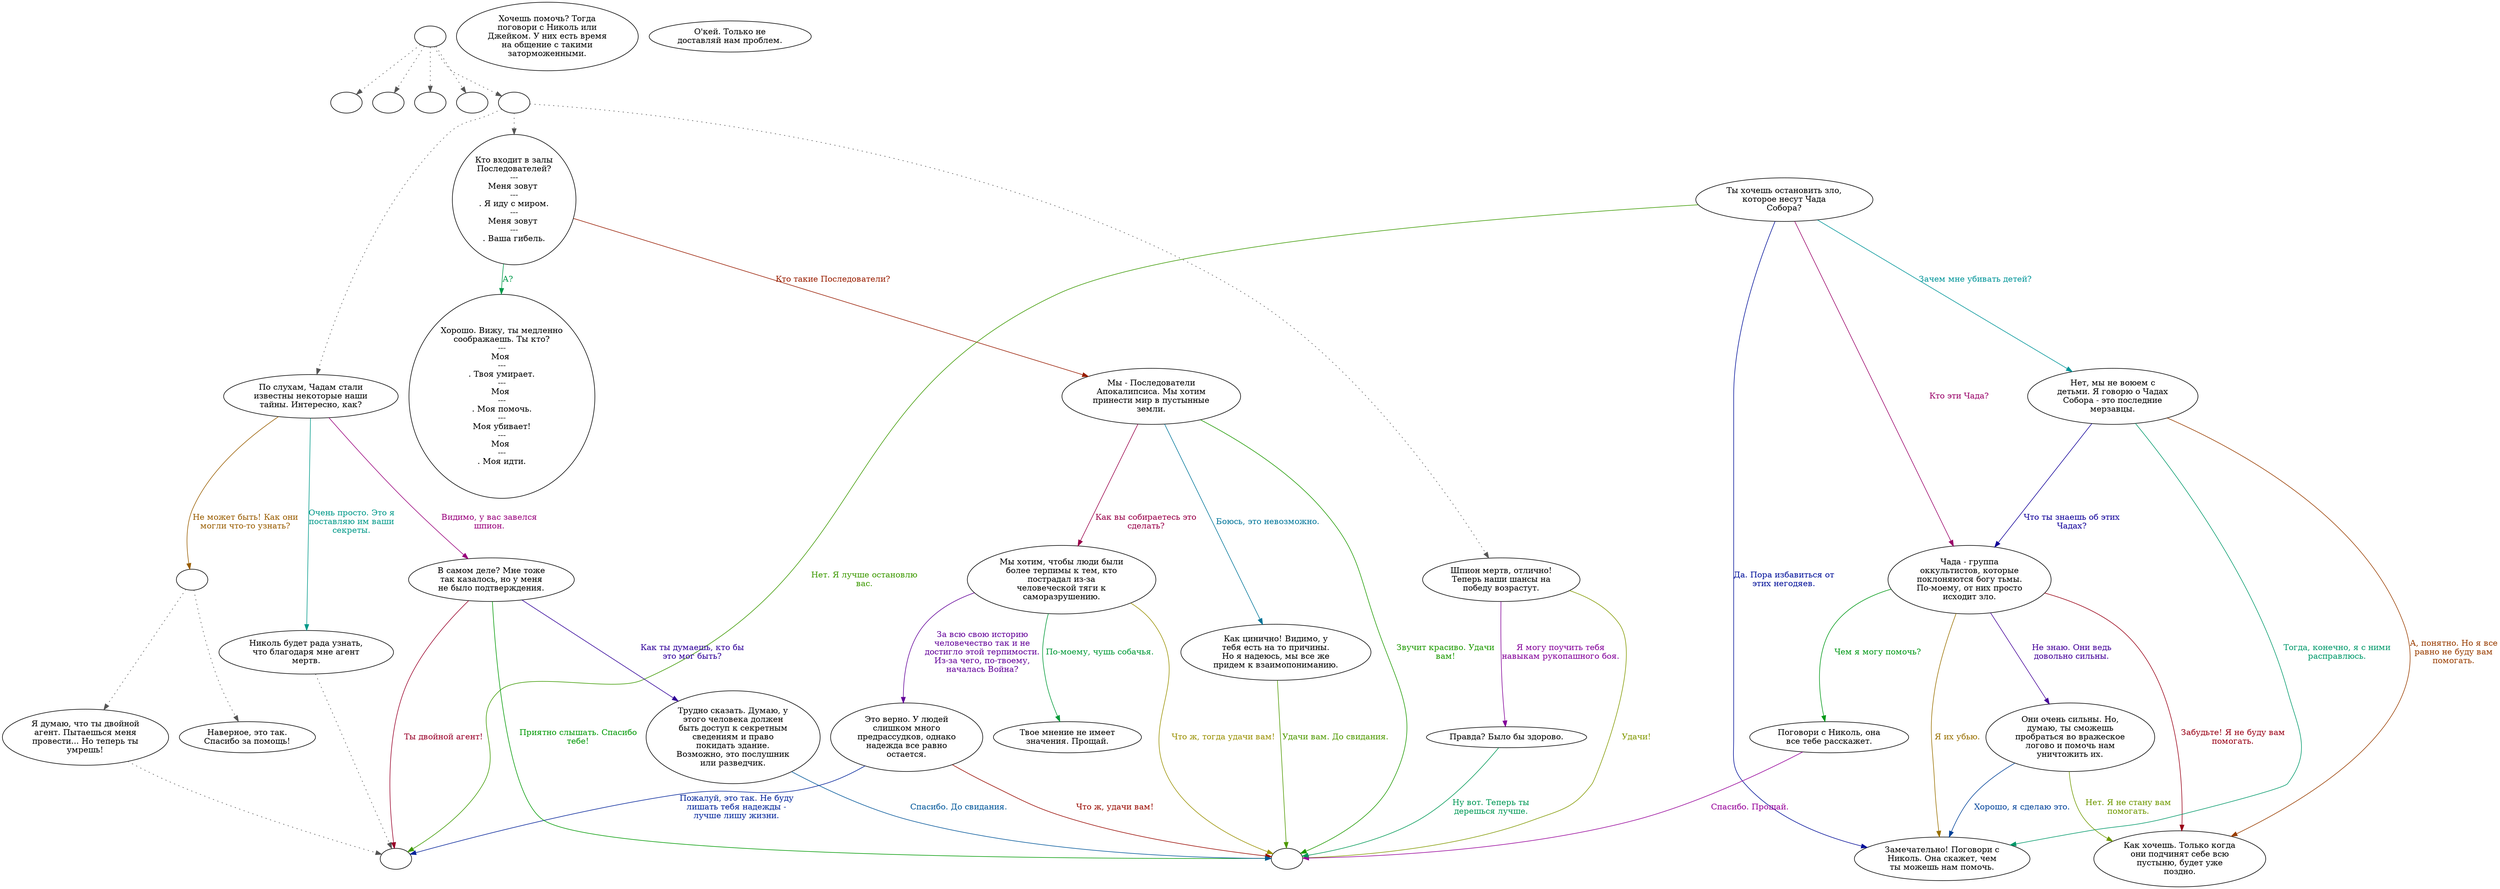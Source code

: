 digraph folguard {
  "start" [style=filled       fillcolor="#FFFFFF"       color="#000000"]
  "start" -> "critter_p_proc" [style=dotted color="#555555"]
  "start" -> "damage_p_proc" [style=dotted color="#555555"]
  "start" -> "destroy_p_proc" [style=dotted color="#555555"]
  "start" -> "look_at_p_proc" [style=dotted color="#555555"]
  "start" -> "talk_p_proc" [style=dotted color="#555555"]
  "start" [label=""]
  "critter_p_proc" [style=filled       fillcolor="#FFFFFF"       color="#000000"]
  "critter_p_proc" [label=""]
  "damage_p_proc" [style=filled       fillcolor="#FFFFFF"       color="#000000"]
  "damage_p_proc" [label=""]
  "destroy_p_proc" [style=filled       fillcolor="#FFFFFF"       color="#000000"]
  "destroy_p_proc" [label=""]
  "look_at_p_proc" [style=filled       fillcolor="#FFFFFF"       color="#000000"]
  "look_at_p_proc" [label=""]
  "talk_p_proc" [style=filled       fillcolor="#FFFFFF"       color="#000000"]
  "talk_p_proc" -> "guard16" [style=dotted color="#555555"]
  "talk_p_proc" -> "guard22" [style=dotted color="#555555"]
  "talk_p_proc" -> "guard0" [style=dotted color="#555555"]
  "talk_p_proc" [label=""]
  "guard0" [style=filled       fillcolor="#FFFFFF"       color="#000000"]
  "guard0" [label="Кто входит в залы\nПоследователей?\n---\nМеня зовут \n---\n. Я иду с миром.\n---\nМеня зовут \n---\n. Ваша гибель."]
  "guard0" -> "guard1" [label="А?" color="#00994A" fontcolor="#00994A"]
  "guard0" -> "guard11" [label="Кто такие Последователи?" color="#991E00" fontcolor="#991E00"]
  "guard1" [style=filled       fillcolor="#FFFFFF"       color="#000000"]
  "guard1" [label="Хорошо. Вижу, ты медленно\nсоображаешь. Ты кто?\n---\nМоя \n---\n. Твоя умирает.\n---\nМоя \n---\n. Моя помочь.\n---\nМоя убивает!\n---\nМоя \n---\n. Моя идти."]
  "guard2" [style=filled       fillcolor="#FFFFFF"       color="#000000"]
  "guard2" [label="Хочешь помочь? Тогда\nпоговори с Николь или\nДжейком. У них есть время\nна общение с такими\nзаторможенными."]
  "guard3" [style=filled       fillcolor="#FFFFFF"       color="#000000"]
  "guard3" [label="O'кей. Только не\nдоставляй нам проблем."]
  "guard4" [style=filled       fillcolor="#FFFFFF"       color="#000000"]
  "guard4" [label="Ты хочешь остановить зло,\nкоторое несут Чада\nСобора?"]
  "guard4" -> "guard5" [label="Да. Пора избавиться от\nэтих негодяев." color="#000F99" fontcolor="#000F99"]
  "guard4" -> "combat" [label="Нет. Я лучше остановлю\nвас." color="#3C9900" fontcolor="#3C9900"]
  "guard4" -> "guard6" [label="Кто эти Чада?" color="#990068" fontcolor="#990068"]
  "guard4" -> "guard10" [label="Зачем мне убивать детей?" color="#009599" fontcolor="#009599"]
  "guard5" [style=filled       fillcolor="#FFFFFF"       color="#000000"]
  "guard5" [label="Замечательно! Поговори с\nНиколь. Она скажет, чем\nты можешь нам помочь."]
  "guard6" [style=filled       fillcolor="#FFFFFF"       color="#000000"]
  "guard6" [label="Чада - группа\nоккультистов, которые\nпоклоняются богу тьмы.\nПо-моему, от них просто\nисходит зло."]
  "guard6" -> "guard5" [label="Я их убью." color="#997000" fontcolor="#997000"]
  "guard6" -> "guard7" [label="Не знаю. Они ведь\nдовольно сильны." color="#440099" fontcolor="#440099"]
  "guard6" -> "guard9" [label="Чем я могу помочь?" color="#009917" fontcolor="#009917"]
  "guard6" -> "guard8" [label="Забудьте! Я не буду вам\nпомогать." color="#990016" fontcolor="#990016"]
  "guard7" [style=filled       fillcolor="#FFFFFF"       color="#000000"]
  "guard7" [label="Они очень сильны. Но,\nдумаю, ты сможешь\nпробраться во вражеское\nлогово и помочь нам\nуничтожить их."]
  "guard7" -> "guard5" [label="Хорошо, я сделаю это." color="#004299" fontcolor="#004299"]
  "guard7" -> "guard8" [label="Нет. Я не стану вам\nпомогать." color="#6F9900" fontcolor="#6F9900"]
  "guard8" [style=filled       fillcolor="#FFFFFF"       color="#000000"]
  "guard8" [label="Как хочешь. Только когда\nони подчинят себе всю\nпустыню, будет уже\nпоздно."]
  "guard9" [style=filled       fillcolor="#FFFFFF"       color="#000000"]
  "guard9" [label="Поговори с Николь, она\nвсе тебе расскажет."]
  "guard9" -> "guardend" [label="Спасибо. Прощай." color="#960099" fontcolor="#960099"]
  "guard10" [style=filled       fillcolor="#FFFFFF"       color="#000000"]
  "guard10" [label="Нет, мы не воюем с\nдетьми. Я говорю о Чадах\nСобора - это последние\nмерзавцы."]
  "guard10" -> "guard5" [label="Тогда, конечно, я с ними\nрасправлюсь." color="#00996A" fontcolor="#00996A"]
  "guard10" -> "guard8" [label="А, понятно. Но я все\nравно не буду вам\nпомогать." color="#993D00" fontcolor="#993D00"]
  "guard10" -> "guard6" [label="Что ты знаешь об этих\nЧадах?" color="#110099" fontcolor="#110099"]
  "guard11" [style=filled       fillcolor="#FFFFFF"       color="#000000"]
  "guard11" [label="Мы - Последователи\nАпокалипсиса. Мы хотим\nпринести мир в пустынные\nземли."]
  "guard11" -> "guardend" [label="Звучит красиво. Удачи\nвам!" color="#1C9900" fontcolor="#1C9900"]
  "guard11" -> "guard12" [label="Как вы собираетесь это\nсделать?" color="#990049" fontcolor="#990049"]
  "guard11" -> "guard15" [label="Боюсь, это невозможно." color="#007599" fontcolor="#007599"]
  "guard12" [style=filled       fillcolor="#FFFFFF"       color="#000000"]
  "guard12" [label="Мы хотим, чтобы люди были\nболее терпимы к тем, кто\nпострадал из-за\nчеловеческой тяги к\nсаморазрушению."]
  "guard12" -> "guardend" [label="Что ж, тогда удачи вам!" color="#999000" fontcolor="#999000"]
  "guard12" -> "guard13" [label="За всю свою историю\nчеловечество так и не\nдостигло этой терпимости.\nИз-за чего, по-твоему,\nначалась Война?" color="#630099" fontcolor="#630099"]
  "guard12" -> "guard14" [label="По-моему, чушь собачья." color="#009937" fontcolor="#009937"]
  "guard13" [style=filled       fillcolor="#FFFFFF"       color="#000000"]
  "guard13" [label="Это верно. У людей\nслишком много\nпредрассудков, однако\nнадежда все равно\nостается."]
  "guard13" -> "guardend" [label="Что ж, удачи вам!" color="#990A00" fontcolor="#990A00"]
  "guard13" -> "combat" [label="Пожалуй, это так. Не буду\nлишать тебя надежды -\nлучше лишу жизни." color="#002399" fontcolor="#002399"]
  "guard14" [style=filled       fillcolor="#FFFFFF"       color="#000000"]
  "guard14" [label="Твое мнение не имеет\nзначения. Прощай."]
  "guard15" [style=filled       fillcolor="#FFFFFF"       color="#000000"]
  "guard15" [label="Как цинично! Видимо, у\nтебя есть на то причины.\nНо я надеюсь, мы все же\nпридем к взаимопониманию."]
  "guard15" -> "guardend" [label="Удачи вам. До свидания." color="#4F9900" fontcolor="#4F9900"]
  "guard16" [style=filled       fillcolor="#FFFFFF"       color="#000000"]
  "guard16" [label="По слухам, Чадам стали\nизвестны некоторые наши\nтайны. Интересно, как?"]
  "guard16" -> "guard17" [label="Видимо, у вас завелся\nшпион." color="#99007C" fontcolor="#99007C"]
  "guard16" -> "guard19" [label="Очень просто. Это я\nпоставляю им ваши\nсекреты." color="#009989" fontcolor="#009989"]
  "guard16" -> "guard16a" [label="Не может быть! Как они\nмогли что-то узнать?" color="#995D00" fontcolor="#995D00"]
  "guard16a" [style=filled       fillcolor="#FFFFFF"       color="#000000"]
  "guard16a" -> "guard20" [style=dotted color="#555555"]
  "guard16a" -> "guard21" [style=dotted color="#555555"]
  "guard16a" [label=""]
  "guard17" [style=filled       fillcolor="#FFFFFF"       color="#000000"]
  "guard17" [label="В самом деле? Мне тоже\nтак казалось, но у меня\nне было подтверждения."]
  "guard17" -> "guard18" [label="Как ты думаешь, кто бы\nэто мог быть?" color="#300099" fontcolor="#300099"]
  "guard17" -> "guardend" [label="Приятно слышать. Спасибо\nтебе!" color="#009904" fontcolor="#009904"]
  "guard17" -> "combat" [label="Ты двойной агент!" color="#990029" fontcolor="#990029"]
  "guard18" [style=filled       fillcolor="#FFFFFF"       color="#000000"]
  "guard18" [label="Трудно сказать. Думаю, у\nэтого человека должен\nбыть доступ к секретным\nсведениям и право\nпокидать здание.\nВозможно, это послушник\nили разведчик."]
  "guard18" -> "guardend" [label="Спасибо. До свидания." color="#005699" fontcolor="#005699"]
  "guard19" [style=filled       fillcolor="#FFFFFF"       color="#000000"]
  "guard19" -> "combat" [style=dotted color="#555555"]
  "guard19" [label="Николь будет рада узнать,\nчто благодаря мне агент\nмертв."]
  "guard20" [style=filled       fillcolor="#FFFFFF"       color="#000000"]
  "guard20" [label="Наверное, это так.\nСпасибо за помощь!"]
  "guard21" [style=filled       fillcolor="#FFFFFF"       color="#000000"]
  "guard21" -> "combat" [style=dotted color="#555555"]
  "guard21" [label="Я думаю, что ты двойной\nагент. Пытаешься меня\nпровести... Но теперь ты\nумрешь!"]
  "guard22" [style=filled       fillcolor="#FFFFFF"       color="#000000"]
  "guard22" [label="Шпион мертв, отлично!\nТеперь наши шансы на\nпобеду возрастут."]
  "guard22" -> "guardend" [label="Удачи!" color="#829900" fontcolor="#829900"]
  "guard22" -> "guard23" [label="Я могу поучить тебя\nнавыкам рукопашного боя." color="#830099" fontcolor="#830099"]
  "guard23" [style=filled       fillcolor="#FFFFFF"       color="#000000"]
  "guard23" [label="Правда? Было бы здорово."]
  "guard23" -> "guardend" [label="Ну вот. Теперь ты\nдерешься лучше." color="#009956" fontcolor="#009956"]
  "combat" [style=filled       fillcolor="#FFFFFF"       color="#000000"]
  "combat" [label=""]
  "guardend" [style=filled       fillcolor="#FFFFFF"       color="#000000"]
  "guardend" [label=""]
}